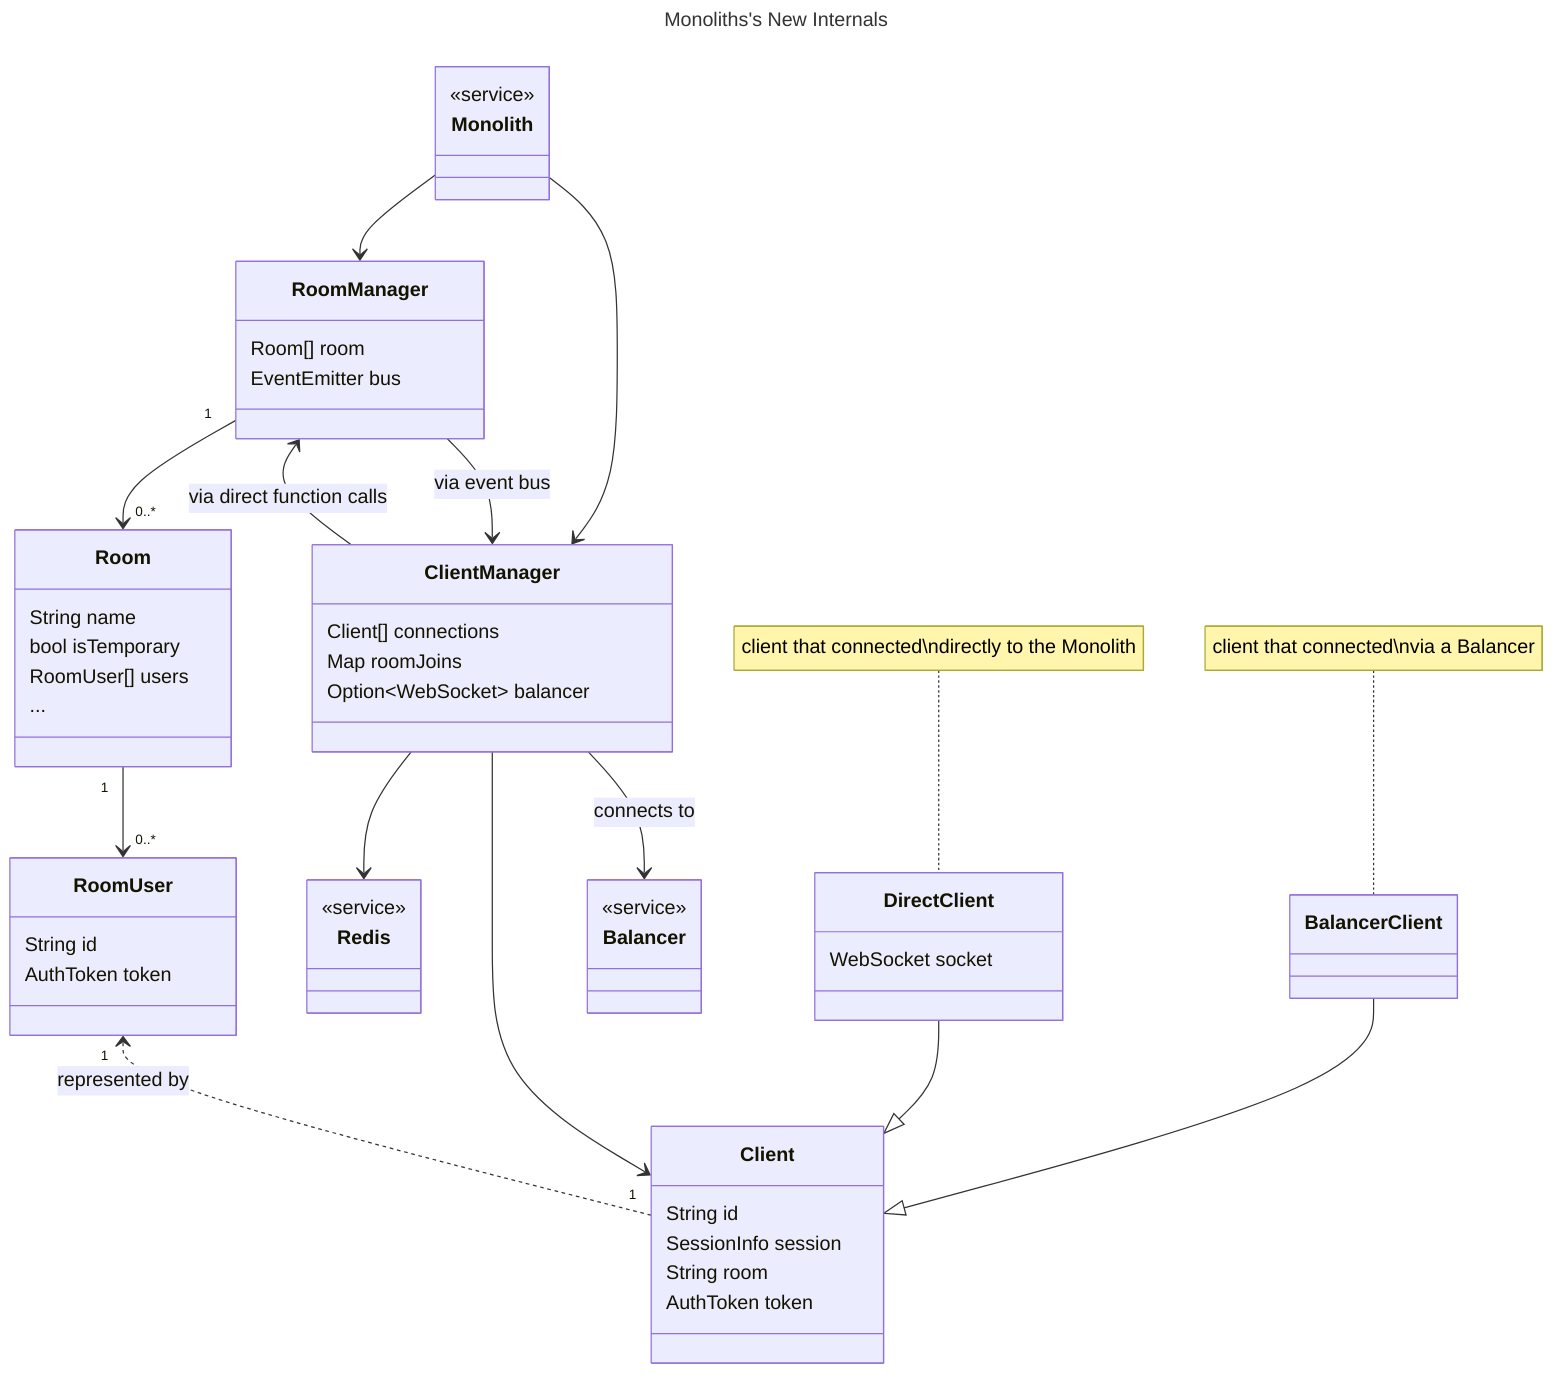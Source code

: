 ---
title: Monoliths's New Internals
---
classDiagram
    class Monolith {
        <<service>>
    }

    Monolith --> RoomManager
    Monolith --> ClientManager

    class Redis {
        <<service>>
    }

    class RoomManager {
        Room[] room
        EventEmitter bus
    }

    RoomManager "1" --> "0..*" Room

    class Room {
        String name
        bool isTemporary
        RoomUser[] users
        ...
    }

    class ClientManager {
        Client[] connections
        Map roomJoins
        Option~WebSocket~ balancer
    }

    RoomManager <-- ClientManager: via direct function calls
    RoomManager --> ClientManager: via event bus
    ClientManager --> Redis

    class Client {
        String id
        SessionInfo session
        String room
        AuthToken token
    }

    ClientManager --> Client

    class RoomUser {
        String id
        AuthToken token
    }

    Room "1" --> "0..*" RoomUser
    RoomUser "1" <.. "1" Client: represented by

    class DirectClient {
        WebSocket socket
    }

    class BalancerClient {
    }

    DirectClient --|> Client
    BalancerClient --|> Client
    note for DirectClient "client that connected\ndirectly to the Monolith"
    note for BalancerClient "client that connected\nvia a Balancer"

    class Balancer {
        <<service>>
    }

    ClientManager --> Balancer: connects to